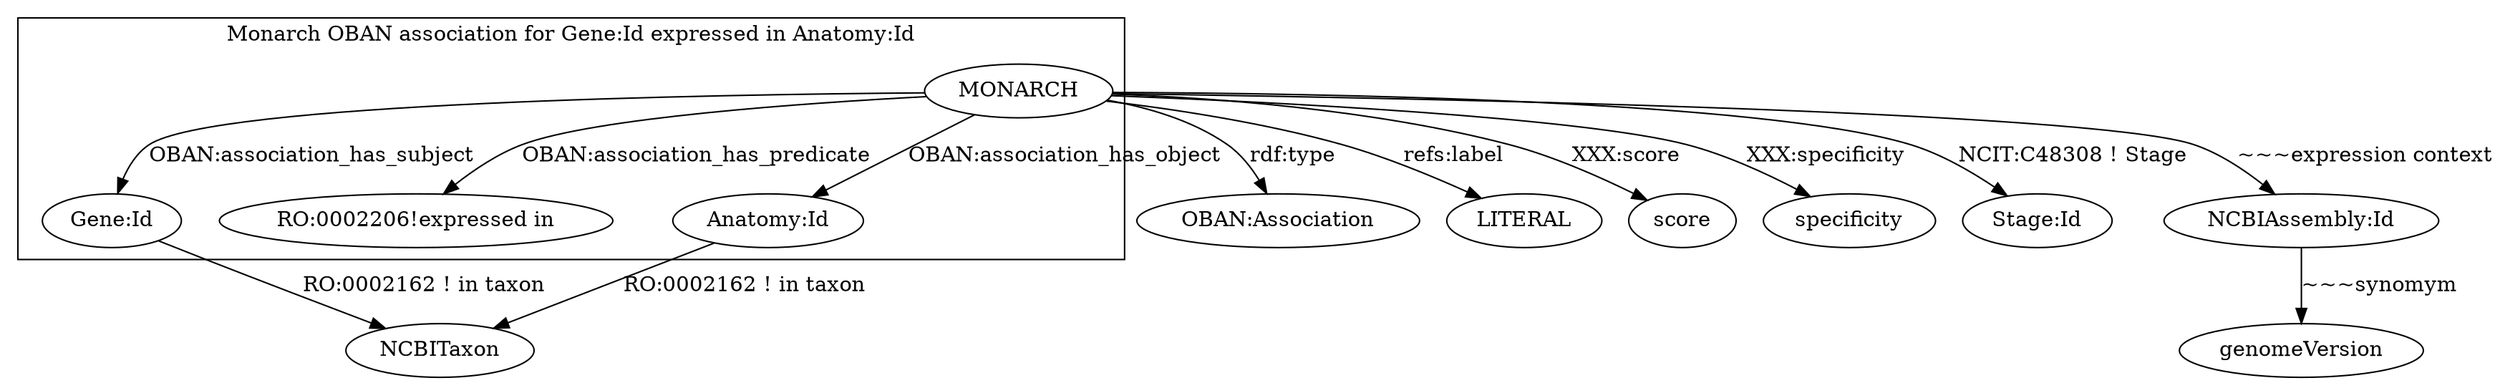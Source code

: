 
digraph{
    subgraph cluster_0 { // , ltail=cluster_0 , lhead=cluster_n
        label = "Monarch OBAN association for Gene:Id expressed in Anatomy:Id"
        MONARCH -> "Gene:Id" [label="OBAN:association_has_subject"];
        MONARCH -> "RO:0002206!expressed in" [label="OBAN:association_has_predicate"];
        MONARCH -> "Anatomy:Id" [label="OBAN:association_has_object"];
    }

    MONARCH -> "OBAN:Association" [label="rdf:type"];
    MONARCH -> LITERAL [label="refs:label"];
    # MONARCH -> "GOLD|SILVER" [label="GENO:0000866 ! has_quantifier"];
    MONARCH -> "score"  [label="XXX:score"];
    # MONARCH -> "rank"  [label="XXX:rank"];
    MONARCH -> "specificity"  [label="XXX:specificity"];



    # may need different predicate
    MONARCH -> "Stage:Id" [label="NCIT:C48308 ! Stage"];

    # gene->taxon probably pre-exists via ncbigene.py ingest (for major species)
    "Gene:Id" -> NCBITaxon  [label="RO:0002162 ! in taxon"];
    "Anatomy:Id" ->  NCBITaxon [label="RO:0002162 ! in taxon"];
    MONARCH -> "NCBIAssembly:Id" [label="~~~expression context"];
    "NCBIAssembly:Id" -> "genomeVersion"  [label="~~~synomym"];
}
